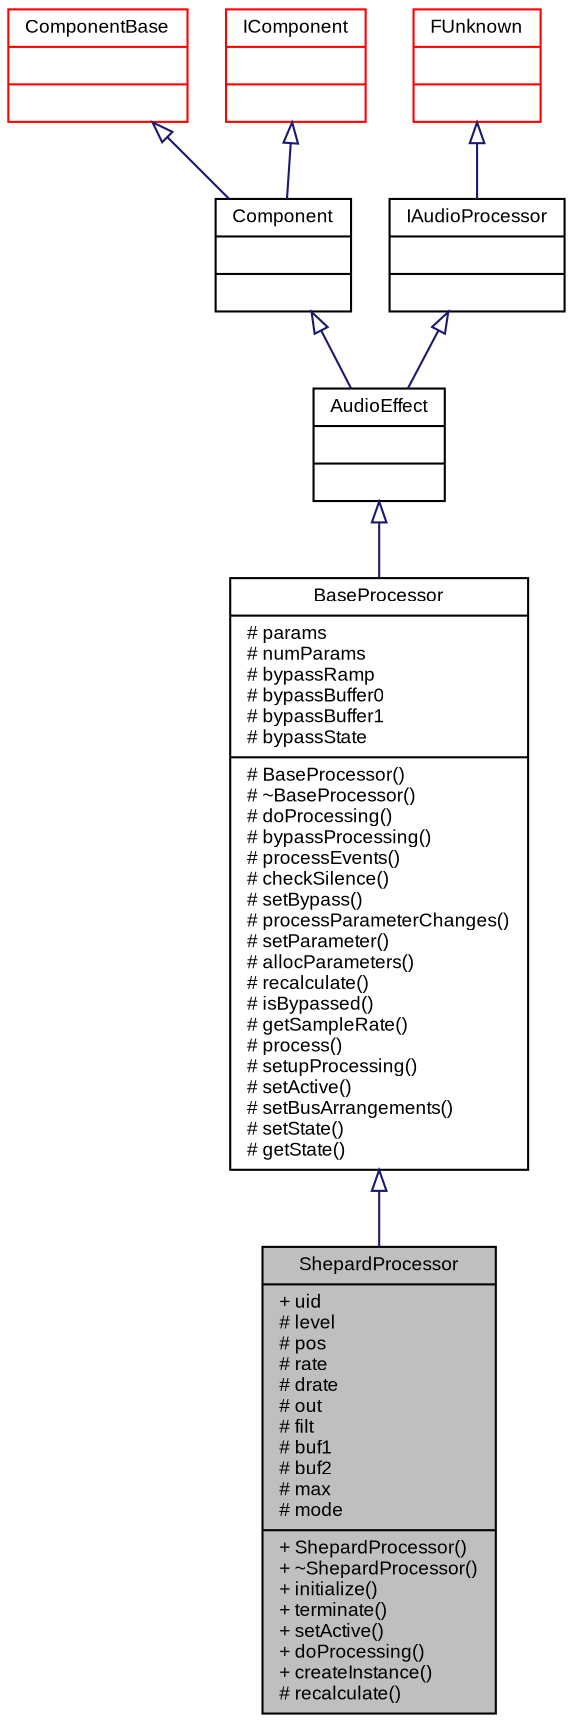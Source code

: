 digraph G
{
  bgcolor="transparent";
  edge [fontname="Arial",fontsize="9",labelfontname="Arial",labelfontsize="9"];
  node [fontname="Arial",fontsize="9",shape=record];
  Node1 [label="{ShepardProcessor\n|+ uid\l# level\l# pos\l# rate\l# drate\l# out\l# filt\l# buf1\l# buf2\l# max\l# mode\l|+ ShepardProcessor()\l+ ~ShepardProcessor()\l+ initialize()\l+ terminate()\l+ setActive()\l+ doProcessing()\l+ createInstance()\l# recalculate()\l}",height=0.2,width=0.4,color="black", fillcolor="grey75", style="filled" fontcolor="black"];
  Node2 -> Node1 [dir=back,color="midnightblue",fontsize="9",style="solid",arrowtail="empty",fontname="Arial"];
  Node2 [label="{BaseProcessor\n|# params\l# numParams\l# bypassRamp\l# bypassBuffer0\l# bypassBuffer1\l# bypassState\l|# BaseProcessor()\l# ~BaseProcessor()\l# doProcessing()\l# bypassProcessing()\l# processEvents()\l# checkSilence()\l# setBypass()\l# processParameterChanges()\l# setParameter()\l# allocParameters()\l# recalculate()\l# isBypassed()\l# getSampleRate()\l# process()\l# setupProcessing()\l# setActive()\l# setBusArrangements()\l# setState()\l# getState()\l}",height=0.2,width=0.4,color="black",URL="$classSteinberg_1_1Vst_1_1mda_1_1BaseProcessor.html"];
  Node3 -> Node2 [dir=back,color="midnightblue",fontsize="9",style="solid",arrowtail="empty",fontname="Arial"];
  Node3 [label="{AudioEffect\n||}",height=0.2,width=0.4,color="black",URL="vstsdk.tag$classSteinberg_1_1Vst_1_1AudioEffect.html"];
  Node4 -> Node3 [dir=back,color="midnightblue",fontsize="9",style="solid",arrowtail="empty",fontname="Arial"];
  Node4 [label="{Component\n||}",height=0.2,width=0.4,color="black",URL="vstsdk.tag$classSteinberg_1_1Vst_1_1Component.html"];
  Node5 -> Node4 [dir=back,color="midnightblue",fontsize="9",style="solid",arrowtail="empty",fontname="Arial"];
  Node5 [label="{ComponentBase\n||}",height=0.2,width=0.4,color="red",URL="vstsdk.tag$classSteinberg_1_1Vst_1_1ComponentBase.html"];
  Node6 -> Node4 [dir=back,color="midnightblue",fontsize="9",style="solid",arrowtail="empty",fontname="Arial"];
  Node6 [label="{IComponent\n||}",height=0.2,width=0.4,color="red",URL="vstinterfaces.tag$classSteinberg_1_1Vst_1_1IComponent.html"];
  Node7 -> Node3 [dir=back,color="midnightblue",fontsize="9",style="solid",arrowtail="empty",fontname="Arial"];
  Node7 [label="{IAudioProcessor\n||}",height=0.2,width=0.4,color="black",URL="vstinterfaces.tag$classSteinberg_1_1Vst_1_1IAudioProcessor.html"];
  Node8 -> Node7 [dir=back,color="midnightblue",fontsize="9",style="solid",arrowtail="empty",fontname="Arial"];
  Node8 [label="{FUnknown\n||}",height=0.2,width=0.4,color="red",URL="base.tag$classSteinberg_1_1FUnknown.html"];
}
